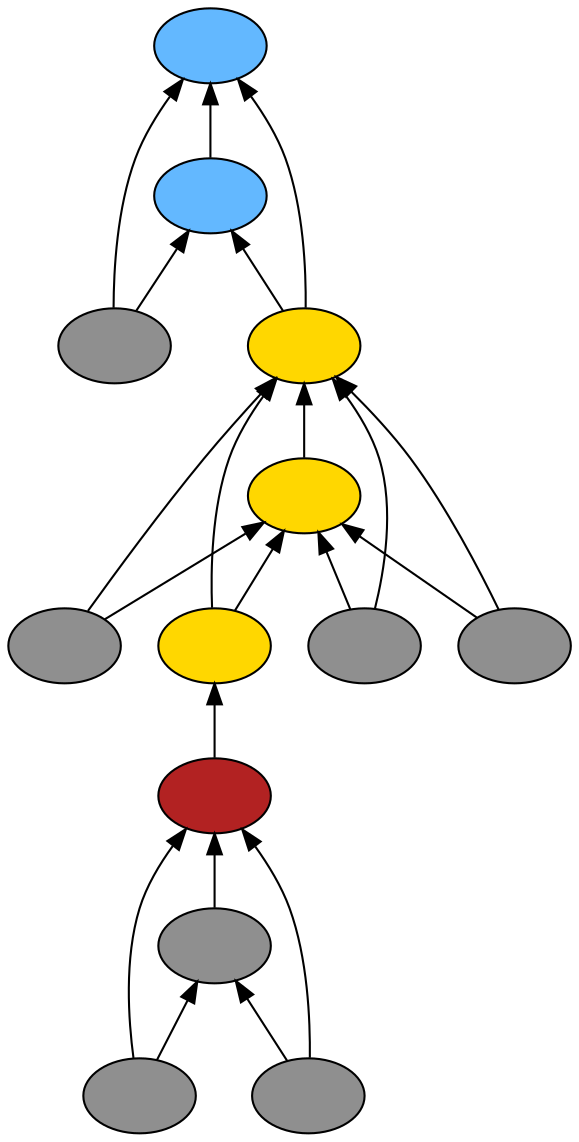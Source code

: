 digraph {
rankdir=BT
fontsize=24
subgraph clster1 {
subgraph clster2 {
"59704640"["fillcolor"="firebrick" "fontsize"="24" "label"="" "shape"="ellipse" "style"="filled" ]
"59343216"["fillcolor"="grey56" "fontsize"="24" "label"="" "shape"="ellipse" "style"="filled" ]
"57712352"["fillcolor"="grey56" "fontsize"="24" "label"="" "shape"="ellipse" "style"="filled" ]
"58431280"["fillcolor"="grey56" "fontsize"="24" "label"="" "shape"="ellipse" "style"="filled" ]
}

subgraph clster3 {
"59021936"["fillcolor"="steelblue1" "fontsize"="24" "label"="" "shape"="ellipse" "style"="filled" ]
"58606032"["fillcolor"="steelblue1" "fontsize"="24" "label"="" "shape"="ellipse" "style"="filled" ]
"59056880"["fillcolor"="grey56" "fontsize"="24" "label"="" "shape"="ellipse" "style"="filled" ]
"60064784"["fillcolor"="gold" "fontsize"="24" "label"="" "shape"="ellipse" "style"="filled" ]
"59281696"["fillcolor"="gold" "fontsize"="24" "label"="" "shape"="ellipse" "style"="filled" ]
"58568288"["fillcolor"="grey56" "fontsize"="24" "label"="" "shape"="ellipse" "style"="filled" ]
"57516128"["fillcolor"="gold" "fontsize"="24" "label"="" "shape"="ellipse" "style"="filled" ]
"57594048"["fillcolor"="grey56" "fontsize"="24" "label"="" "shape"="ellipse" "style"="filled" ]
"57888128"["fillcolor"="grey56" "fontsize"="24" "label"="" "shape"="ellipse" "style"="filled" ]
}

}

"59056880" -> "59021936"["arrowhead"="normal" "color"="black" "constraint"="true" "style"="solid" ]
"59056880" -> "58606032"["arrowhead"="normal" "color"="black" "constraint"="true" "style"="solid" ]
"60064784" -> "59021936"["arrowhead"="normal" "color"="black" "constraint"="true" "style"="solid" ]
"60064784" -> "58606032"["arrowhead"="normal" "color"="black" "constraint"="true" "style"="solid" ]
"58568288" -> "60064784"["arrowhead"="normal" "color"="black" "constraint"="true" "style"="solid" ]
"58568288" -> "59281696"["arrowhead"="normal" "color"="black" "constraint"="true" "style"="solid" ]
"57516128" -> "60064784"["arrowhead"="normal" "color"="black" "constraint"="true" "style"="solid" ]
"57516128" -> "59281696"["arrowhead"="normal" "color"="black" "constraint"="true" "style"="solid" ]
"59704640" -> "57516128"["arrowhead"="normal" "color"="black" "constraint"="true" "style"="solid" ]
"57594048" -> "60064784"["arrowhead"="normal" "color"="black" "constraint"="true" "style"="solid" ]
"57594048" -> "59281696"["arrowhead"="normal" "color"="black" "constraint"="true" "style"="solid" ]
"57888128" -> "60064784"["arrowhead"="normal" "color"="black" "constraint"="true" "style"="solid" ]
"57888128" -> "59281696"["arrowhead"="normal" "color"="black" "constraint"="true" "style"="solid" ]
"59281696" -> "60064784"["arrowhead"="normal" "color"="black" "constraint"="true" "style"="solid" ]
"58606032" -> "59021936"["arrowhead"="normal" "color"="black" "constraint"="true" "style"="solid" ]
"57712352" -> "59704640"["arrowhead"="normal" "color"="black" "constraint"="true" "style"="solid" ]
"57712352" -> "59343216"["arrowhead"="normal" "color"="black" "constraint"="true" "style"="solid" ]
"58431280" -> "59704640"["arrowhead"="normal" "color"="black" "constraint"="true" "style"="solid" ]
"58431280" -> "59343216"["arrowhead"="normal" "color"="black" "constraint"="true" "style"="solid" ]
"59343216" -> "59704640"["arrowhead"="normal" "color"="black" "constraint"="true" "style"="solid" ]

}